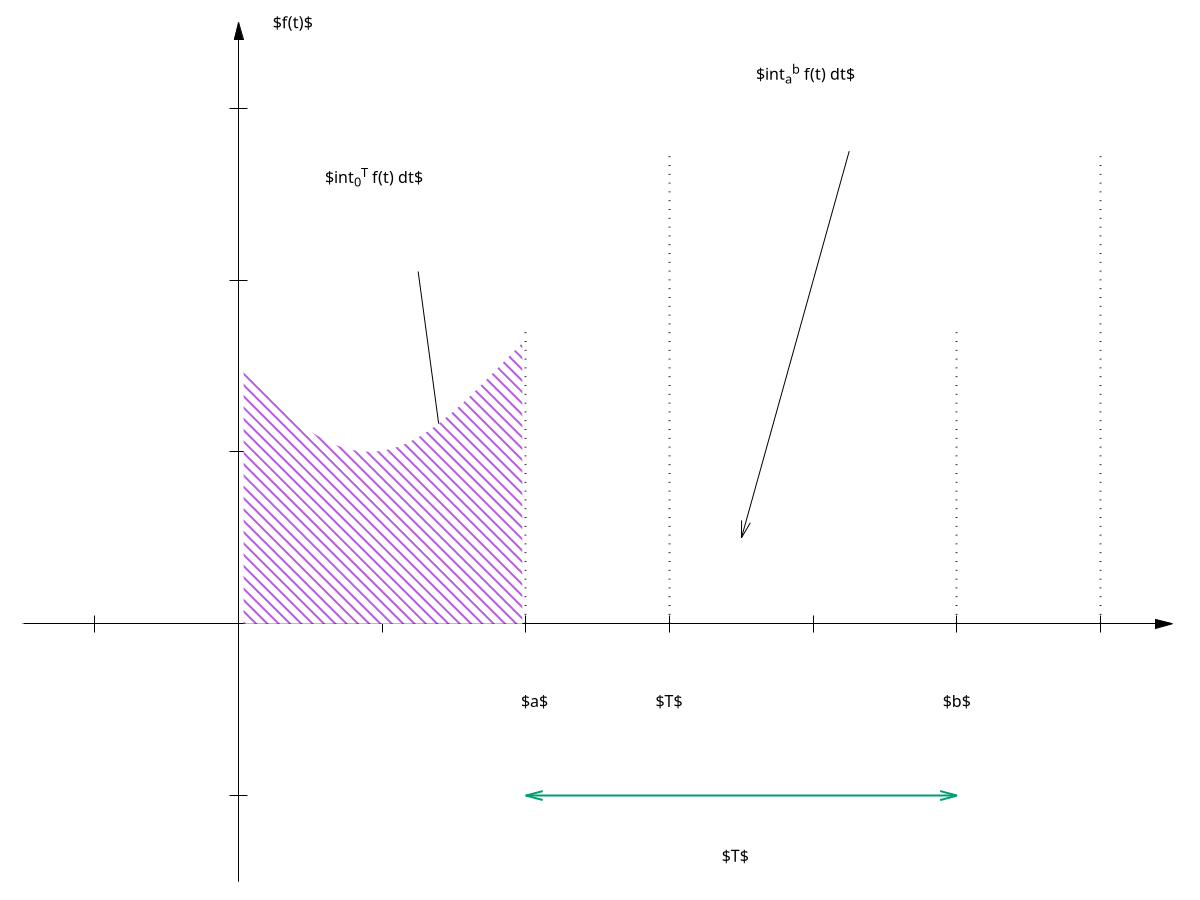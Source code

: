 set terminal epslatex size 4.4in,1.8in font ',8'
set output 'figura_01_05.tex'
set border 0

set xzeroaxis
set xtics axis
set xtics pi
set format x ''
set xrange [-1.5*pi:6.5*pi]
set arrow from -1.5*pi,0 to graph 1, first 0 filled head

set yzeroaxis
set ytics axis
set ytics 1
set format y ''
set yrange [-1.5:3.5]
set arrow from 0,-1.5 to first 0, graph 1 filled head

set arrow from 2*pi,0 to 2*pi,1.70 nohead linetype 0 linewidth 2
set arrow from 3*pi,0 to 3*pi,2.75 nohead linetype 0 linewidth 2
set arrow from 5*pi,0 to 5*pi,1.70 nohead linetype 0 linewidth 2
set arrow from 6*pi,0 to 6*pi,2.75 nohead linetype 0 linewidth 2

set label '$t$'    at 6.75*pi,0
set label '$f(t)$' at 0.75   ,3.5

set label '$a$' at 3*pi-3.25,-0.45
set label '$T$' at 4*pi-3.45,-0.45
set label '$b$' at 6*pi-3.45,-0.45

set label '$\int_{0}^{T} f(t) dt$' at 1*pi-1.25,2.6
set label '$\int_{a}^{b} f(t) dt$' at 4*pi-1.25,3.2

set arrow from 1.25*pi,2.05 to 1.5*pi,0.5
set arrow from 4.25*pi,2.75 to 3.5*pi,0.5

set arrow from 2*pi,-1 to 5*pi,-1 heads linetype 2 linewidth 2
set label '$T$' at 4*pi-2,-1.35

plot ( ( 0*pi<=x && x<=2*pi) ? 1.5+0.5*sin(-0.55*(x     )) : NaN) with filledcurves above y1=0 fillstyle pattern 4 notitle
plot ( ( 2*pi<=x && x<=3*pi) ? 1.5+0.5*sin(-0.55*(x     )) : NaN) with filledcurves above y1=0 fillstyle pattern 1 notitle
plot ( ( 3*pi<=x && x<=5*pi) ? 1.5+0.5*sin(-0.55*(x-3*pi)) : NaN) with filledcurves above y1=0 fillstyle pattern 5 notitle

plot ( (-3*pi<=x && x<=0*pi) ? 1.5+0.5*sin(-0.55*(x+3*pi)) : NaN) linetype 7 linewidth 3 notitle
plot ( ( 0*pi<=x && x<=3*pi) ? 1.5+0.5*sin(-0.55*(x     )) : NaN) linetype 7 linewidth 3 notitle
plot ( ( 3*pi<=x && x<=6*pi) ? 1.5+0.5*sin(-0.55*(x-3*pi)) : NaN) linetype 7 linewidth 3 notitle
plot ( ( 6*pi<=x && x<=9*pi) ? 1.5+0.5*sin(-0.55*(x-6*pi)) : NaN) linetype 7 linewidth 3 notitle

